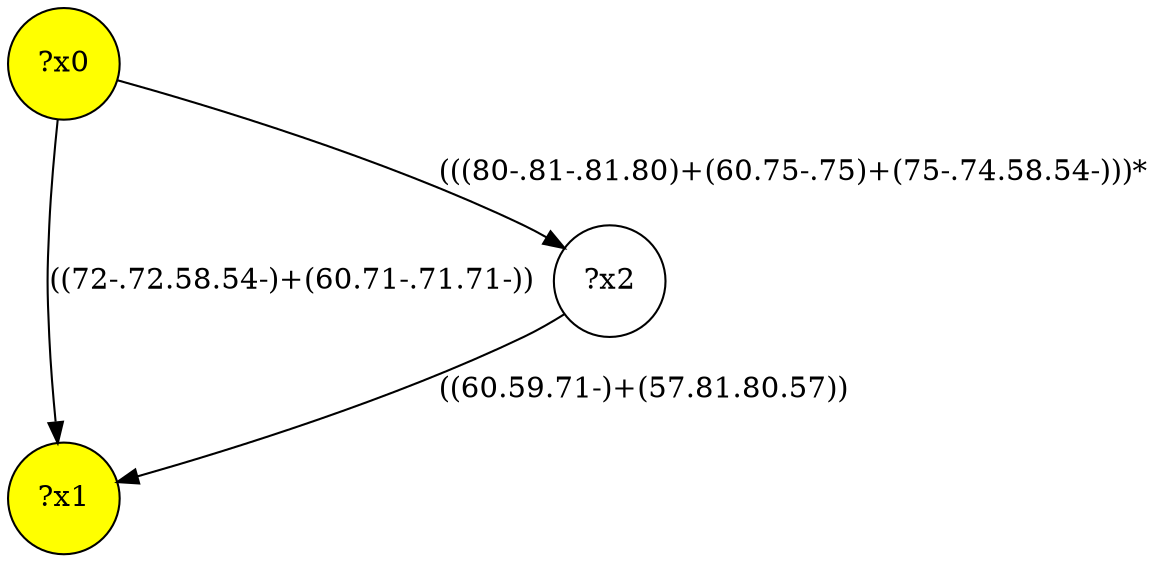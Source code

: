 digraph g {
	x0 [fillcolor="yellow", style="filled," shape=circle, label="?x0"];
	x1 [fillcolor="yellow", style="filled," shape=circle, label="?x1"];
	x0 -> x1 [label="((72-.72.58.54-)+(60.71-.71.71-))"];
	x2 [shape=circle, label="?x2"];
	x0 -> x2 [label="(((80-.81-.81.80)+(60.75-.75)+(75-.74.58.54-)))*"];
	x2 -> x1 [label="((60.59.71-)+(57.81.80.57))"];
}
